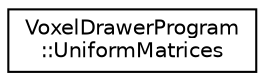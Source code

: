 digraph "Graphical Class Hierarchy"
{
 // INTERACTIVE_SVG=YES
 // LATEX_PDF_SIZE
  edge [fontname="Helvetica",fontsize="10",labelfontname="Helvetica",labelfontsize="10"];
  node [fontname="Helvetica",fontsize="10",shape=record];
  rankdir="LR";
  Node0 [label="VoxelDrawerProgram\l::UniformMatrices",height=0.2,width=0.4,color="black", fillcolor="white", style="filled",URL="$struct_voxel_drawer_program_1_1_uniform_matrices.html",tooltip=" "];
}

